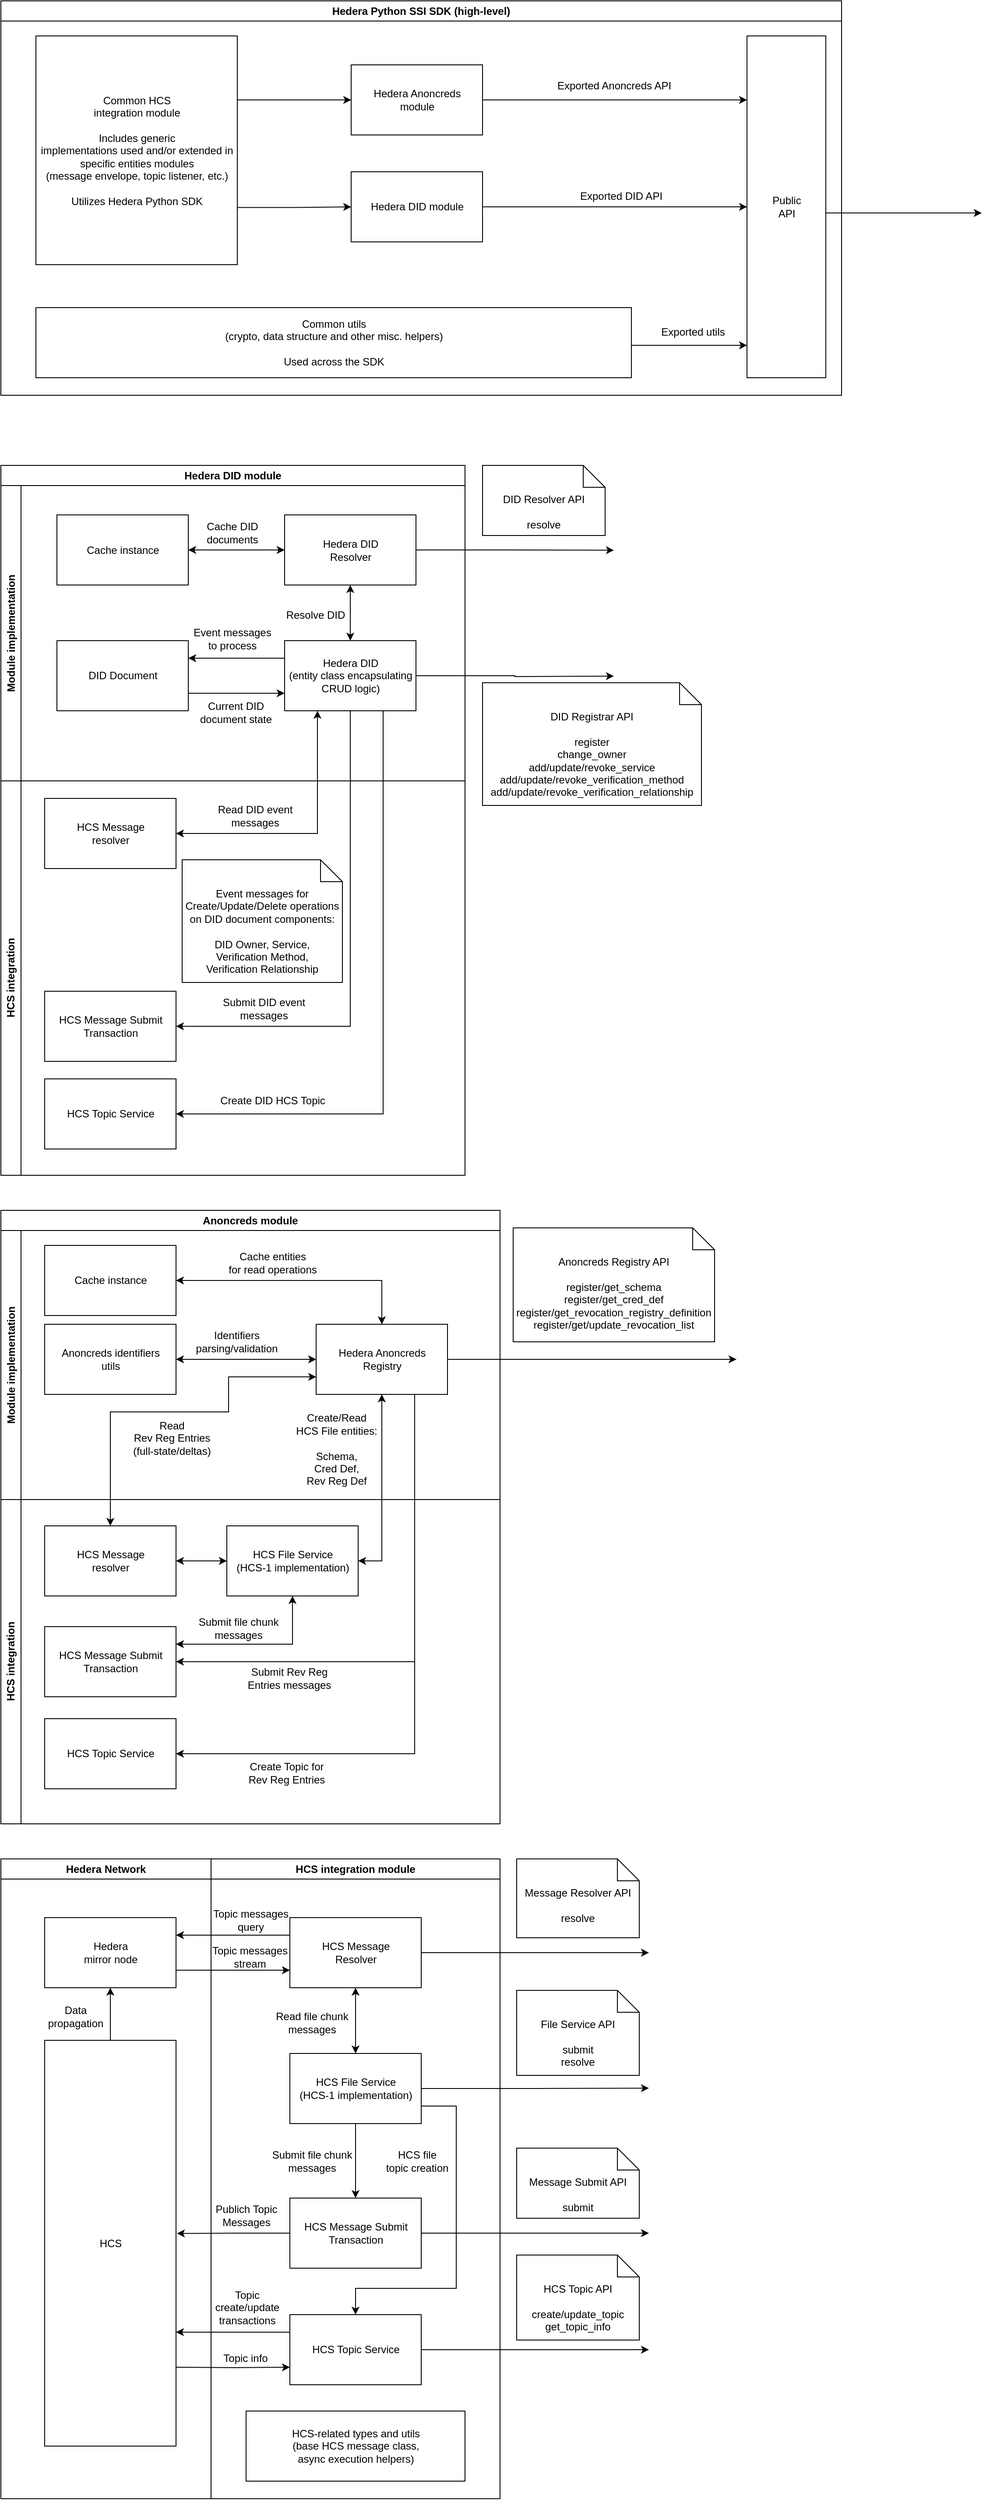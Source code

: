 <mxfile version="24.7.5">
  <diagram id="SVFWI7yHhve9LLFDnVji" name="Page-1">
    <mxGraphModel dx="2600" dy="320" grid="1" gridSize="10" guides="1" tooltips="1" connect="1" arrows="1" fold="1" page="1" pageScale="1" pageWidth="583" pageHeight="827" math="0" shadow="0">
      <root>
        <mxCell id="0" />
        <mxCell id="1" parent="0" />
        <mxCell id="Xs9r0mdP92HLTO9vmSDR-1" value="Hedera DID module" style="swimlane;whiteSpace=wrap;html=1;direction=east;" parent="1" vertex="1">
          <mxGeometry x="-560" y="1680" width="530" height="810" as="geometry" />
        </mxCell>
        <mxCell id="6dpwAouNIj9HIKz8umMA-99" value="HCS integration" style="swimlane;horizontal=0;whiteSpace=wrap;html=1;" parent="Xs9r0mdP92HLTO9vmSDR-1" vertex="1">
          <mxGeometry y="360" width="530" height="450" as="geometry" />
        </mxCell>
        <mxCell id="Xs9r0mdP92HLTO9vmSDR-3" value="HCS Message&lt;br&gt;resolver" style="html=1;" parent="6dpwAouNIj9HIKz8umMA-99" vertex="1">
          <mxGeometry x="50" y="20" width="150" height="80" as="geometry" />
        </mxCell>
        <mxCell id="bJ_856CTpxn92Df5gTnD-213" value="HCS Message Submit&lt;br&gt;Transaction" style="html=1;" parent="6dpwAouNIj9HIKz8umMA-99" vertex="1">
          <mxGeometry x="50" y="240" width="150" height="80" as="geometry" />
        </mxCell>
        <mxCell id="bJ_856CTpxn92Df5gTnD-214" value="HCS Topic Service" style="html=1;" parent="6dpwAouNIj9HIKz8umMA-99" vertex="1">
          <mxGeometry x="50" y="340" width="150" height="80" as="geometry" />
        </mxCell>
        <mxCell id="bJ_856CTpxn92Df5gTnD-221" value="Create DID HCS Topic" style="text;html=1;align=center;verticalAlign=middle;resizable=0;points=[];autosize=1;strokeColor=none;fillColor=none;" parent="6dpwAouNIj9HIKz8umMA-99" vertex="1">
          <mxGeometry x="240" y="350" width="140" height="30" as="geometry" />
        </mxCell>
        <mxCell id="bJ_856CTpxn92Df5gTnD-220" value="Submit DID event&lt;br&gt;messages" style="text;html=1;align=center;verticalAlign=middle;resizable=0;points=[];autosize=1;strokeColor=none;fillColor=none;" parent="6dpwAouNIj9HIKz8umMA-99" vertex="1">
          <mxGeometry x="240" y="240" width="120" height="40" as="geometry" />
        </mxCell>
        <mxCell id="bJ_856CTpxn92Df5gTnD-216" value="Read DID event&lt;br&gt;messages" style="text;html=1;align=center;verticalAlign=middle;resizable=0;points=[];autosize=1;strokeColor=none;fillColor=none;" parent="6dpwAouNIj9HIKz8umMA-99" vertex="1">
          <mxGeometry x="235" y="20" width="110" height="40" as="geometry" />
        </mxCell>
        <mxCell id="bJ_856CTpxn92Df5gTnD-222" value="&lt;span style=&quot;text-wrap: nowrap;&quot;&gt;Event messages for&lt;/span&gt;&lt;br style=&quot;text-wrap: nowrap;&quot;&gt;&lt;span style=&quot;text-wrap: nowrap;&quot;&gt;Create/Update/Delete operations&lt;/span&gt;&lt;div style=&quot;text-wrap: nowrap;&quot;&gt;on DID document components:&lt;br&gt;&lt;br&gt;DID Owner, Service,&lt;br&gt;Verification Method,&lt;br&gt;&lt;/div&gt;&lt;div style=&quot;text-wrap: nowrap;&quot;&gt;Verification Relationship&lt;/div&gt;" style="shape=note2;boundedLbl=1;whiteSpace=wrap;html=1;size=25;verticalAlign=top;align=center;" parent="6dpwAouNIj9HIKz8umMA-99" vertex="1">
          <mxGeometry x="207" y="90" width="183" height="140" as="geometry" />
        </mxCell>
        <mxCell id="6dpwAouNIj9HIKz8umMA-105" value="Module implementation" style="swimlane;horizontal=0;whiteSpace=wrap;html=1;" parent="Xs9r0mdP92HLTO9vmSDR-1" vertex="1">
          <mxGeometry y="23" width="530" height="337" as="geometry" />
        </mxCell>
        <mxCell id="bJ_856CTpxn92Df5gTnD-208" style="edgeStyle=orthogonalEdgeStyle;rounded=0;orthogonalLoop=1;jettySize=auto;html=1;entryX=0.5;entryY=0;entryDx=0;entryDy=0;startArrow=classic;startFill=1;" parent="6dpwAouNIj9HIKz8umMA-105" source="6dpwAouNIj9HIKz8umMA-80" target="bJ_856CTpxn92Df5gTnD-200" edge="1">
          <mxGeometry relative="1" as="geometry" />
        </mxCell>
        <mxCell id="bJ_856CTpxn92Df5gTnD-224" style="edgeStyle=orthogonalEdgeStyle;rounded=0;orthogonalLoop=1;jettySize=auto;html=1;exitX=1;exitY=0.5;exitDx=0;exitDy=0;" parent="6dpwAouNIj9HIKz8umMA-105" source="6dpwAouNIj9HIKz8umMA-80" edge="1">
          <mxGeometry relative="1" as="geometry">
            <mxPoint x="700" y="73.818" as="targetPoint" />
          </mxGeometry>
        </mxCell>
        <mxCell id="6dpwAouNIj9HIKz8umMA-80" value="Hedera DID&lt;br&gt;Resolver" style="html=1;" parent="6dpwAouNIj9HIKz8umMA-105" vertex="1">
          <mxGeometry x="324" y="33.5" width="150" height="80" as="geometry" />
        </mxCell>
        <mxCell id="bJ_856CTpxn92Df5gTnD-206" style="edgeStyle=orthogonalEdgeStyle;rounded=0;orthogonalLoop=1;jettySize=auto;html=1;entryX=1;entryY=0.25;entryDx=0;entryDy=0;exitX=0;exitY=0.25;exitDx=0;exitDy=0;" parent="6dpwAouNIj9HIKz8umMA-105" source="bJ_856CTpxn92Df5gTnD-200" target="bJ_856CTpxn92Df5gTnD-201" edge="1">
          <mxGeometry relative="1" as="geometry" />
        </mxCell>
        <mxCell id="bJ_856CTpxn92Df5gTnD-223" style="edgeStyle=orthogonalEdgeStyle;rounded=0;orthogonalLoop=1;jettySize=auto;html=1;exitX=1;exitY=0.5;exitDx=0;exitDy=0;" parent="6dpwAouNIj9HIKz8umMA-105" source="bJ_856CTpxn92Df5gTnD-200" edge="1">
          <mxGeometry relative="1" as="geometry">
            <mxPoint x="700" y="217.455" as="targetPoint" />
          </mxGeometry>
        </mxCell>
        <mxCell id="bJ_856CTpxn92Df5gTnD-200" value="Hedera DID&lt;br&gt;(entity class encapsulating&lt;br&gt;CRUD logic)" style="html=1;" parent="6dpwAouNIj9HIKz8umMA-105" vertex="1">
          <mxGeometry x="324" y="177" width="150" height="80" as="geometry" />
        </mxCell>
        <mxCell id="bJ_856CTpxn92Df5gTnD-207" style="edgeStyle=orthogonalEdgeStyle;rounded=0;orthogonalLoop=1;jettySize=auto;html=1;exitX=1;exitY=0.75;exitDx=0;exitDy=0;entryX=0;entryY=0.75;entryDx=0;entryDy=0;" parent="6dpwAouNIj9HIKz8umMA-105" source="bJ_856CTpxn92Df5gTnD-201" target="bJ_856CTpxn92Df5gTnD-200" edge="1">
          <mxGeometry relative="1" as="geometry" />
        </mxCell>
        <mxCell id="bJ_856CTpxn92Df5gTnD-201" value="DID Document" style="html=1;" parent="6dpwAouNIj9HIKz8umMA-105" vertex="1">
          <mxGeometry x="64" y="177" width="150" height="80" as="geometry" />
        </mxCell>
        <mxCell id="bJ_856CTpxn92Df5gTnD-204" style="edgeStyle=orthogonalEdgeStyle;rounded=0;orthogonalLoop=1;jettySize=auto;html=1;entryX=0;entryY=0.5;entryDx=0;entryDy=0;startArrow=classic;startFill=1;" parent="6dpwAouNIj9HIKz8umMA-105" source="bJ_856CTpxn92Df5gTnD-203" target="6dpwAouNIj9HIKz8umMA-80" edge="1">
          <mxGeometry relative="1" as="geometry" />
        </mxCell>
        <mxCell id="bJ_856CTpxn92Df5gTnD-203" value="Cache instance" style="html=1;" parent="6dpwAouNIj9HIKz8umMA-105" vertex="1">
          <mxGeometry x="64" y="33.5" width="150" height="80" as="geometry" />
        </mxCell>
        <mxCell id="bJ_856CTpxn92Df5gTnD-205" value="Cache DID&lt;br&gt;documents" style="text;html=1;align=center;verticalAlign=middle;resizable=0;points=[];autosize=1;strokeColor=none;fillColor=none;" parent="6dpwAouNIj9HIKz8umMA-105" vertex="1">
          <mxGeometry x="224" y="33.5" width="80" height="40" as="geometry" />
        </mxCell>
        <mxCell id="bJ_856CTpxn92Df5gTnD-209" value="Resolve DID" style="text;html=1;align=center;verticalAlign=middle;resizable=0;points=[];autosize=1;strokeColor=none;fillColor=none;" parent="6dpwAouNIj9HIKz8umMA-105" vertex="1">
          <mxGeometry x="314" y="133" width="90" height="30" as="geometry" />
        </mxCell>
        <mxCell id="bJ_856CTpxn92Df5gTnD-210" value="Event messages&lt;br&gt;to process" style="text;html=1;align=center;verticalAlign=middle;resizable=0;points=[];autosize=1;strokeColor=none;fillColor=none;" parent="6dpwAouNIj9HIKz8umMA-105" vertex="1">
          <mxGeometry x="209" y="155" width="110" height="40" as="geometry" />
        </mxCell>
        <mxCell id="bJ_856CTpxn92Df5gTnD-211" value="Current DID&lt;br&gt;document state" style="text;html=1;align=center;verticalAlign=middle;resizable=0;points=[];autosize=1;strokeColor=none;fillColor=none;" parent="6dpwAouNIj9HIKz8umMA-105" vertex="1">
          <mxGeometry x="213" y="239" width="110" height="40" as="geometry" />
        </mxCell>
        <mxCell id="bJ_856CTpxn92Df5gTnD-215" style="edgeStyle=orthogonalEdgeStyle;rounded=0;orthogonalLoop=1;jettySize=auto;html=1;exitX=0.25;exitY=1;exitDx=0;exitDy=0;entryX=1;entryY=0.5;entryDx=0;entryDy=0;startArrow=classic;startFill=1;" parent="Xs9r0mdP92HLTO9vmSDR-1" source="bJ_856CTpxn92Df5gTnD-200" target="Xs9r0mdP92HLTO9vmSDR-3" edge="1">
          <mxGeometry relative="1" as="geometry" />
        </mxCell>
        <mxCell id="bJ_856CTpxn92Df5gTnD-218" style="edgeStyle=orthogonalEdgeStyle;rounded=0;orthogonalLoop=1;jettySize=auto;html=1;exitX=0.5;exitY=1;exitDx=0;exitDy=0;entryX=1;entryY=0.5;entryDx=0;entryDy=0;" parent="Xs9r0mdP92HLTO9vmSDR-1" source="bJ_856CTpxn92Df5gTnD-200" target="bJ_856CTpxn92Df5gTnD-213" edge="1">
          <mxGeometry relative="1" as="geometry" />
        </mxCell>
        <mxCell id="bJ_856CTpxn92Df5gTnD-219" style="edgeStyle=orthogonalEdgeStyle;rounded=0;orthogonalLoop=1;jettySize=auto;html=1;exitX=0.75;exitY=1;exitDx=0;exitDy=0;entryX=1;entryY=0.5;entryDx=0;entryDy=0;" parent="Xs9r0mdP92HLTO9vmSDR-1" source="bJ_856CTpxn92Df5gTnD-200" target="bJ_856CTpxn92Df5gTnD-214" edge="1">
          <mxGeometry relative="1" as="geometry" />
        </mxCell>
        <mxCell id="6dpwAouNIj9HIKz8umMA-1" value="&lt;div style=&quot;text-align: left;&quot;&gt;&lt;span style=&quot;background-color: initial;&quot;&gt;Hedera Python SSI SDK (high-level)&lt;/span&gt;&lt;/div&gt;" style="swimlane;whiteSpace=wrap;html=1;" parent="1" vertex="1">
          <mxGeometry x="-560" y="1150" width="960" height="450" as="geometry" />
        </mxCell>
        <mxCell id="6dpwAouNIj9HIKz8umMA-70" style="edgeStyle=orthogonalEdgeStyle;rounded=0;orthogonalLoop=1;jettySize=auto;html=1;" parent="6dpwAouNIj9HIKz8umMA-1" source="6dpwAouNIj9HIKz8umMA-17" edge="1">
          <mxGeometry relative="1" as="geometry">
            <mxPoint x="1120" y="242" as="targetPoint" />
            <Array as="points">
              <mxPoint x="1100" y="242" />
            </Array>
          </mxGeometry>
        </mxCell>
        <mxCell id="6dpwAouNIj9HIKz8umMA-7" value="Common utils&lt;div&gt;(crypto, data structure and other misc. helpers)&lt;br&gt;&lt;br&gt;Used across the SDK&lt;/div&gt;" style="html=1;" parent="6dpwAouNIj9HIKz8umMA-1" vertex="1">
          <mxGeometry x="40" y="350" width="680" height="80" as="geometry" />
        </mxCell>
        <mxCell id="6dpwAouNIj9HIKz8umMA-17" value="Public&lt;br&gt;API" style="html=1;" parent="6dpwAouNIj9HIKz8umMA-1" vertex="1">
          <mxGeometry x="852" y="40" width="90" height="390" as="geometry" />
        </mxCell>
        <mxCell id="6dpwAouNIj9HIKz8umMA-64" style="edgeStyle=orthogonalEdgeStyle;rounded=0;orthogonalLoop=1;jettySize=auto;html=1;entryX=0;entryY=0.5;entryDx=0;entryDy=0;" parent="6dpwAouNIj9HIKz8umMA-1" source="6dpwAouNIj9HIKz8umMA-55" target="bJ_856CTpxn92Df5gTnD-226" edge="1">
          <mxGeometry relative="1" as="geometry">
            <Array as="points">
              <mxPoint x="340" y="113" />
              <mxPoint x="340" y="113" />
            </Array>
            <mxPoint x="400" y="112" as="targetPoint" />
          </mxGeometry>
        </mxCell>
        <mxCell id="bJ_856CTpxn92Df5gTnD-227" style="edgeStyle=orthogonalEdgeStyle;rounded=0;orthogonalLoop=1;jettySize=auto;html=1;exitX=1;exitY=0.75;exitDx=0;exitDy=0;entryX=0;entryY=0.5;entryDx=0;entryDy=0;" parent="6dpwAouNIj9HIKz8umMA-1" source="6dpwAouNIj9HIKz8umMA-55" target="6dpwAouNIj9HIKz8umMA-35" edge="1">
          <mxGeometry relative="1" as="geometry" />
        </mxCell>
        <mxCell id="6dpwAouNIj9HIKz8umMA-55" value="Common HCS&lt;br&gt;integration module&lt;br&gt;&lt;br&gt;Includes generic&lt;br&gt;implementations used and/or extended in&lt;br&gt;specific entities modules&lt;br&gt;(message envelope, topic listener, etc.)&lt;div&gt;&lt;br&gt;&lt;/div&gt;&lt;div&gt;Utilizes Hedera Python SDK&lt;/div&gt;" style="html=1;" parent="6dpwAouNIj9HIKz8umMA-1" vertex="1">
          <mxGeometry x="40" y="40" width="230" height="261" as="geometry" />
        </mxCell>
        <mxCell id="6dpwAouNIj9HIKz8umMA-35" value="Hedera DID module" style="html=1;" parent="6dpwAouNIj9HIKz8umMA-1" vertex="1">
          <mxGeometry x="400" y="195" width="150" height="80" as="geometry" />
        </mxCell>
        <mxCell id="6dpwAouNIj9HIKz8umMA-57" style="edgeStyle=orthogonalEdgeStyle;rounded=0;orthogonalLoop=1;jettySize=auto;html=1;entryX=0;entryY=0.5;entryDx=0;entryDy=0;" parent="6dpwAouNIj9HIKz8umMA-1" source="6dpwAouNIj9HIKz8umMA-35" target="6dpwAouNIj9HIKz8umMA-17" edge="1">
          <mxGeometry relative="1" as="geometry" />
        </mxCell>
        <mxCell id="6dpwAouNIj9HIKz8umMA-58" style="edgeStyle=orthogonalEdgeStyle;rounded=0;orthogonalLoop=1;jettySize=auto;html=1;exitX=1;exitY=0.5;exitDx=0;exitDy=0;" parent="6dpwAouNIj9HIKz8umMA-1" source="6dpwAouNIj9HIKz8umMA-7" target="6dpwAouNIj9HIKz8umMA-17" edge="1">
          <mxGeometry relative="1" as="geometry">
            <mxPoint x="860" y="363" as="targetPoint" />
            <Array as="points">
              <mxPoint x="720" y="393" />
            </Array>
          </mxGeometry>
        </mxCell>
        <mxCell id="6dpwAouNIj9HIKz8umMA-77" style="edgeStyle=orthogonalEdgeStyle;rounded=0;orthogonalLoop=1;jettySize=auto;html=1;entryX=1;entryY=0.5;entryDx=0;entryDy=0;startArrow=classic;startFill=1;endArrow=none;endFill=0;" parent="6dpwAouNIj9HIKz8umMA-1" source="6dpwAouNIj9HIKz8umMA-17" target="bJ_856CTpxn92Df5gTnD-226" edge="1">
          <mxGeometry relative="1" as="geometry">
            <Array as="points">
              <mxPoint x="740" y="113" />
              <mxPoint x="740" y="113" />
            </Array>
            <mxPoint x="550" y="112" as="targetPoint" />
          </mxGeometry>
        </mxCell>
        <mxCell id="bJ_856CTpxn92Df5gTnD-226" value="Hedera Anoncreds&lt;br&gt;module" style="html=1;" parent="6dpwAouNIj9HIKz8umMA-1" vertex="1">
          <mxGeometry x="400" y="73" width="150" height="80" as="geometry" />
        </mxCell>
        <mxCell id="6dpwAouNIj9HIKz8umMA-59" value="Exported utils" style="text;html=1;align=center;verticalAlign=middle;resizable=0;points=[];autosize=1;strokeColor=none;fillColor=none;" parent="6dpwAouNIj9HIKz8umMA-1" vertex="1">
          <mxGeometry x="740" y="363" width="100" height="30" as="geometry" />
        </mxCell>
        <mxCell id="6dpwAouNIj9HIKz8umMA-60" value="Exported DID API" style="text;html=1;align=center;verticalAlign=middle;resizable=0;points=[];autosize=1;strokeColor=none;fillColor=none;" parent="6dpwAouNIj9HIKz8umMA-1" vertex="1">
          <mxGeometry x="648" y="208" width="120" height="30" as="geometry" />
        </mxCell>
        <mxCell id="6dpwAouNIj9HIKz8umMA-78" value="Exported Anoncreds API" style="text;html=1;align=center;verticalAlign=middle;resizable=0;points=[];autosize=1;strokeColor=none;fillColor=none;" parent="6dpwAouNIj9HIKz8umMA-1" vertex="1">
          <mxGeometry x="625" y="82" width="150" height="30" as="geometry" />
        </mxCell>
        <mxCell id="bJ_856CTpxn92Df5gTnD-1" value="Anoncreds module" style="swimlane;whiteSpace=wrap;html=1;direction=east;" parent="1" vertex="1">
          <mxGeometry x="-560" y="2530" width="570" height="700" as="geometry" />
        </mxCell>
        <mxCell id="bJ_856CTpxn92Df5gTnD-3" style="edgeStyle=orthogonalEdgeStyle;rounded=0;orthogonalLoop=1;jettySize=auto;html=1;entryX=1;entryY=0.5;entryDx=0;entryDy=0;startArrow=classic;startFill=1;exitX=0.5;exitY=1;exitDx=0;exitDy=0;" parent="bJ_856CTpxn92Df5gTnD-1" source="bJ_856CTpxn92Df5gTnD-5" target="bJ_856CTpxn92Df5gTnD-7" edge="1">
          <mxGeometry relative="1" as="geometry">
            <mxPoint x="384" y="350" as="sourcePoint" />
          </mxGeometry>
        </mxCell>
        <mxCell id="bJ_856CTpxn92Df5gTnD-4" style="edgeStyle=orthogonalEdgeStyle;rounded=0;orthogonalLoop=1;jettySize=auto;html=1;" parent="bJ_856CTpxn92Df5gTnD-1" source="bJ_856CTpxn92Df5gTnD-5" edge="1">
          <mxGeometry relative="1" as="geometry">
            <mxPoint x="840" y="170" as="targetPoint" />
          </mxGeometry>
        </mxCell>
        <mxCell id="bJ_856CTpxn92Df5gTnD-6" value="HCS integration" style="swimlane;horizontal=0;whiteSpace=wrap;html=1;" parent="bJ_856CTpxn92Df5gTnD-1" vertex="1">
          <mxGeometry y="330" width="570" height="370" as="geometry" />
        </mxCell>
        <mxCell id="bJ_856CTpxn92Df5gTnD-193" style="edgeStyle=orthogonalEdgeStyle;rounded=0;orthogonalLoop=1;jettySize=auto;html=1;exitX=0.5;exitY=1;exitDx=0;exitDy=0;entryX=1;entryY=0.25;entryDx=0;entryDy=0;startArrow=classic;startFill=1;" parent="bJ_856CTpxn92Df5gTnD-6" source="bJ_856CTpxn92Df5gTnD-7" target="bJ_856CTpxn92Df5gTnD-183" edge="1">
          <mxGeometry relative="1" as="geometry" />
        </mxCell>
        <mxCell id="bJ_856CTpxn92Df5gTnD-7" value="HCS File Service&lt;br&gt;(HCS-1 implementation)" style="html=1;" parent="bJ_856CTpxn92Df5gTnD-6" vertex="1">
          <mxGeometry x="258" y="30" width="150" height="80" as="geometry" />
        </mxCell>
        <mxCell id="bJ_856CTpxn92Df5gTnD-174" style="edgeStyle=orthogonalEdgeStyle;rounded=0;orthogonalLoop=1;jettySize=auto;html=1;entryX=0;entryY=0.5;entryDx=0;entryDy=0;startArrow=classic;startFill=1;" parent="bJ_856CTpxn92Df5gTnD-6" source="bJ_856CTpxn92Df5gTnD-8" target="bJ_856CTpxn92Df5gTnD-7" edge="1">
          <mxGeometry relative="1" as="geometry" />
        </mxCell>
        <mxCell id="bJ_856CTpxn92Df5gTnD-8" value="HCS Message&lt;br&gt;resolver" style="html=1;" parent="bJ_856CTpxn92Df5gTnD-6" vertex="1">
          <mxGeometry x="50" y="30" width="150" height="80" as="geometry" />
        </mxCell>
        <mxCell id="bJ_856CTpxn92Df5gTnD-183" value="HCS Message Submit&lt;br&gt;Transaction" style="html=1;" parent="bJ_856CTpxn92Df5gTnD-6" vertex="1">
          <mxGeometry x="50" y="145" width="150" height="80" as="geometry" />
        </mxCell>
        <mxCell id="bJ_856CTpxn92Df5gTnD-185" value="HCS Topic Service" style="html=1;" parent="bJ_856CTpxn92Df5gTnD-6" vertex="1">
          <mxGeometry x="50" y="250" width="150" height="80" as="geometry" />
        </mxCell>
        <mxCell id="bJ_856CTpxn92Df5gTnD-26" value="Module implementation" style="swimlane;horizontal=0;whiteSpace=wrap;html=1;" parent="bJ_856CTpxn92Df5gTnD-1" vertex="1">
          <mxGeometry y="23" width="570" height="307" as="geometry" />
        </mxCell>
        <mxCell id="bJ_856CTpxn92Df5gTnD-5" value="Hedera Anoncreds&lt;br&gt;Registry" style="html=1;" parent="bJ_856CTpxn92Df5gTnD-26" vertex="1">
          <mxGeometry x="360" y="107" width="150" height="80" as="geometry" />
        </mxCell>
        <mxCell id="bJ_856CTpxn92Df5gTnD-43" value="Cache entities&lt;br&gt;for read operations" style="text;html=1;align=center;verticalAlign=middle;resizable=0;points=[];autosize=1;strokeColor=none;fillColor=none;" parent="bJ_856CTpxn92Df5gTnD-26" vertex="1">
          <mxGeometry x="250" y="17" width="120" height="40" as="geometry" />
        </mxCell>
        <mxCell id="bJ_856CTpxn92Df5gTnD-44" value="Create/Read&lt;br&gt;HCS File entities:&lt;br&gt;&lt;br&gt;Schema,&lt;br&gt;Cred Def,&lt;br&gt;Rev Reg Def" style="text;html=1;align=center;verticalAlign=middle;resizable=0;points=[];autosize=1;strokeColor=none;fillColor=none;" parent="bJ_856CTpxn92Df5gTnD-26" vertex="1">
          <mxGeometry x="323" y="200" width="120" height="100" as="geometry" />
        </mxCell>
        <mxCell id="bJ_856CTpxn92Df5gTnD-180" style="edgeStyle=orthogonalEdgeStyle;rounded=0;orthogonalLoop=1;jettySize=auto;html=1;entryX=0;entryY=0.5;entryDx=0;entryDy=0;startArrow=classic;startFill=1;exitX=1;exitY=0.5;exitDx=0;exitDy=0;" parent="bJ_856CTpxn92Df5gTnD-26" source="bJ_856CTpxn92Df5gTnD-179" target="bJ_856CTpxn92Df5gTnD-5" edge="1">
          <mxGeometry relative="1" as="geometry" />
        </mxCell>
        <mxCell id="bJ_856CTpxn92Df5gTnD-179" value="Anoncreds identifiers&lt;br&gt;utils" style="html=1;" parent="bJ_856CTpxn92Df5gTnD-26" vertex="1">
          <mxGeometry x="50" y="107" width="150" height="80" as="geometry" />
        </mxCell>
        <mxCell id="bJ_856CTpxn92Df5gTnD-17" value="Cache instance" style="html=1;" parent="bJ_856CTpxn92Df5gTnD-26" vertex="1">
          <mxGeometry x="50" y="17" width="150" height="80" as="geometry" />
        </mxCell>
        <mxCell id="bJ_856CTpxn92Df5gTnD-177" style="edgeStyle=orthogonalEdgeStyle;rounded=0;orthogonalLoop=1;jettySize=auto;html=1;entryX=0.5;entryY=0;entryDx=0;entryDy=0;startArrow=classic;startFill=1;" parent="bJ_856CTpxn92Df5gTnD-26" source="bJ_856CTpxn92Df5gTnD-17" target="bJ_856CTpxn92Df5gTnD-5" edge="1">
          <mxGeometry relative="1" as="geometry" />
        </mxCell>
        <mxCell id="bJ_856CTpxn92Df5gTnD-181" value="Identifiers&lt;br&gt;parsing/validation" style="text;html=1;align=center;verticalAlign=middle;resizable=0;points=[];autosize=1;strokeColor=none;fillColor=none;" parent="bJ_856CTpxn92Df5gTnD-26" vertex="1">
          <mxGeometry x="209" y="107" width="120" height="40" as="geometry" />
        </mxCell>
        <mxCell id="bJ_856CTpxn92Df5gTnD-176" value="Read&lt;br&gt;Rev Reg Entries&lt;br&gt;(full-state/deltas)" style="text;html=1;align=center;verticalAlign=middle;resizable=0;points=[];autosize=1;strokeColor=none;fillColor=none;" parent="bJ_856CTpxn92Df5gTnD-26" vertex="1">
          <mxGeometry x="140" y="207" width="110" height="60" as="geometry" />
        </mxCell>
        <mxCell id="bJ_856CTpxn92Df5gTnD-175" style="edgeStyle=orthogonalEdgeStyle;rounded=0;orthogonalLoop=1;jettySize=auto;html=1;entryX=0.5;entryY=0;entryDx=0;entryDy=0;startArrow=classic;startFill=1;exitX=0;exitY=0.75;exitDx=0;exitDy=0;" parent="bJ_856CTpxn92Df5gTnD-1" source="bJ_856CTpxn92Df5gTnD-5" target="bJ_856CTpxn92Df5gTnD-8" edge="1">
          <mxGeometry relative="1" as="geometry">
            <Array as="points">
              <mxPoint x="260" y="190" />
              <mxPoint x="260" y="230" />
              <mxPoint x="125" y="230" />
            </Array>
          </mxGeometry>
        </mxCell>
        <mxCell id="bJ_856CTpxn92Df5gTnD-189" style="edgeStyle=orthogonalEdgeStyle;rounded=0;orthogonalLoop=1;jettySize=auto;html=1;exitX=0.75;exitY=1;exitDx=0;exitDy=0;entryX=1;entryY=0.5;entryDx=0;entryDy=0;" parent="bJ_856CTpxn92Df5gTnD-1" source="bJ_856CTpxn92Df5gTnD-5" target="bJ_856CTpxn92Df5gTnD-185" edge="1">
          <mxGeometry relative="1" as="geometry">
            <mxPoint x="445.333" y="520" as="targetPoint" />
          </mxGeometry>
        </mxCell>
        <mxCell id="bJ_856CTpxn92Df5gTnD-192" style="edgeStyle=orthogonalEdgeStyle;rounded=0;orthogonalLoop=1;jettySize=auto;html=1;exitX=1;exitY=0.5;exitDx=0;exitDy=0;endArrow=none;endFill=0;startArrow=classic;startFill=1;entryX=0.75;entryY=1;entryDx=0;entryDy=0;" parent="bJ_856CTpxn92Df5gTnD-1" source="bJ_856CTpxn92Df5gTnD-183" target="bJ_856CTpxn92Df5gTnD-5" edge="1">
          <mxGeometry relative="1" as="geometry">
            <mxPoint x="470" y="515" as="targetPoint" />
          </mxGeometry>
        </mxCell>
        <mxCell id="bJ_856CTpxn92Df5gTnD-110" value="HCS integration module" style="swimlane;whiteSpace=wrap;html=1;direction=east;startSize=23;" parent="1" vertex="1">
          <mxGeometry x="-320" y="3270" width="330" height="730" as="geometry" />
        </mxCell>
        <mxCell id="bJ_856CTpxn92Df5gTnD-161" style="edgeStyle=orthogonalEdgeStyle;rounded=0;orthogonalLoop=1;jettySize=auto;html=1;entryX=0.5;entryY=0;entryDx=0;entryDy=0;" parent="bJ_856CTpxn92Df5gTnD-110" source="bJ_856CTpxn92Df5gTnD-116" target="bJ_856CTpxn92Df5gTnD-156" edge="1">
          <mxGeometry relative="1" as="geometry" />
        </mxCell>
        <mxCell id="bJ_856CTpxn92Df5gTnD-164" style="edgeStyle=orthogonalEdgeStyle;rounded=0;orthogonalLoop=1;jettySize=auto;html=1;entryX=0.5;entryY=1;entryDx=0;entryDy=0;startArrow=classic;startFill=1;" parent="bJ_856CTpxn92Df5gTnD-110" source="bJ_856CTpxn92Df5gTnD-116" target="bJ_856CTpxn92Df5gTnD-157" edge="1">
          <mxGeometry relative="1" as="geometry" />
        </mxCell>
        <mxCell id="bJ_856CTpxn92Df5gTnD-172" style="edgeStyle=orthogonalEdgeStyle;rounded=0;orthogonalLoop=1;jettySize=auto;html=1;exitX=1;exitY=0.5;exitDx=0;exitDy=0;" parent="bJ_856CTpxn92Df5gTnD-110" source="bJ_856CTpxn92Df5gTnD-116" edge="1">
          <mxGeometry relative="1" as="geometry">
            <mxPoint x="500" y="261.588" as="targetPoint" />
          </mxGeometry>
        </mxCell>
        <mxCell id="UQAl74JsN-pTrgw2dUXJ-10" style="edgeStyle=orthogonalEdgeStyle;rounded=0;orthogonalLoop=1;jettySize=auto;html=1;exitX=1;exitY=0.75;exitDx=0;exitDy=0;entryX=0.5;entryY=0;entryDx=0;entryDy=0;" edge="1" parent="bJ_856CTpxn92Df5gTnD-110" source="bJ_856CTpxn92Df5gTnD-116" target="UQAl74JsN-pTrgw2dUXJ-1">
          <mxGeometry relative="1" as="geometry">
            <Array as="points">
              <mxPoint x="280" y="282" />
              <mxPoint x="280" y="490" />
              <mxPoint x="165" y="490" />
            </Array>
          </mxGeometry>
        </mxCell>
        <mxCell id="bJ_856CTpxn92Df5gTnD-116" value="HCS File Service&lt;br&gt;(HCS-1 implementation)" style="html=1;" parent="bJ_856CTpxn92Df5gTnD-110" vertex="1">
          <mxGeometry x="90" y="222" width="150" height="80" as="geometry" />
        </mxCell>
        <mxCell id="bJ_856CTpxn92Df5gTnD-173" style="edgeStyle=orthogonalEdgeStyle;rounded=0;orthogonalLoop=1;jettySize=auto;html=1;" parent="bJ_856CTpxn92Df5gTnD-110" source="bJ_856CTpxn92Df5gTnD-156" edge="1">
          <mxGeometry relative="1" as="geometry">
            <mxPoint x="500" y="427" as="targetPoint" />
          </mxGeometry>
        </mxCell>
        <mxCell id="bJ_856CTpxn92Df5gTnD-156" value="HCS Message Submit&lt;br&gt;Transaction" style="html=1;" parent="bJ_856CTpxn92Df5gTnD-110" vertex="1">
          <mxGeometry x="90" y="387" width="150" height="80" as="geometry" />
        </mxCell>
        <mxCell id="bJ_856CTpxn92Df5gTnD-170" style="edgeStyle=orthogonalEdgeStyle;rounded=0;orthogonalLoop=1;jettySize=auto;html=1;" parent="bJ_856CTpxn92Df5gTnD-110" source="bJ_856CTpxn92Df5gTnD-157" edge="1">
          <mxGeometry relative="1" as="geometry">
            <mxPoint x="500" y="107" as="targetPoint" />
          </mxGeometry>
        </mxCell>
        <mxCell id="bJ_856CTpxn92Df5gTnD-157" value="HCS Message&lt;br&gt;Resolver" style="html=1;" parent="bJ_856CTpxn92Df5gTnD-110" vertex="1">
          <mxGeometry x="90" y="67" width="150" height="80" as="geometry" />
        </mxCell>
        <mxCell id="bJ_856CTpxn92Df5gTnD-146" value="Submit file chunk&lt;br&gt;messages" style="text;html=1;align=center;verticalAlign=middle;resizable=0;points=[];autosize=1;strokeColor=none;fillColor=none;" parent="bJ_856CTpxn92Df5gTnD-110" vertex="1">
          <mxGeometry x="60" y="325" width="110" height="40" as="geometry" />
        </mxCell>
        <mxCell id="bJ_856CTpxn92Df5gTnD-163" value="Publich Topic&lt;br&gt;Messages" style="text;html=1;align=center;verticalAlign=middle;resizable=0;points=[];autosize=1;strokeColor=none;fillColor=none;" parent="bJ_856CTpxn92Df5gTnD-110" vertex="1">
          <mxGeometry x="-5" y="387" width="90" height="40" as="geometry" />
        </mxCell>
        <mxCell id="UQAl74JsN-pTrgw2dUXJ-3" style="edgeStyle=orthogonalEdgeStyle;rounded=0;orthogonalLoop=1;jettySize=auto;html=1;entryX=0;entryY=0.75;entryDx=0;entryDy=0;" edge="1" parent="bJ_856CTpxn92Df5gTnD-110" target="UQAl74JsN-pTrgw2dUXJ-1">
          <mxGeometry relative="1" as="geometry">
            <mxPoint x="-40" y="580" as="sourcePoint" />
          </mxGeometry>
        </mxCell>
        <mxCell id="bJ_856CTpxn92Df5gTnD-151" value="HCS" style="html=1;" parent="bJ_856CTpxn92Df5gTnD-110" vertex="1">
          <mxGeometry x="-190" y="207" width="150" height="463" as="geometry" />
        </mxCell>
        <mxCell id="bJ_856CTpxn92Df5gTnD-162" style="edgeStyle=orthogonalEdgeStyle;rounded=0;orthogonalLoop=1;jettySize=auto;html=1;entryX=1.007;entryY=0.476;entryDx=0;entryDy=0;entryPerimeter=0;" parent="bJ_856CTpxn92Df5gTnD-110" source="bJ_856CTpxn92Df5gTnD-156" target="bJ_856CTpxn92Df5gTnD-151" edge="1">
          <mxGeometry relative="1" as="geometry" />
        </mxCell>
        <mxCell id="bJ_856CTpxn92Df5gTnD-165" value="Read file chunk&lt;br&gt;messages" style="text;html=1;align=center;verticalAlign=middle;resizable=0;points=[];autosize=1;strokeColor=none;fillColor=none;" parent="bJ_856CTpxn92Df5gTnD-110" vertex="1">
          <mxGeometry x="60" y="167" width="110" height="40" as="geometry" />
        </mxCell>
        <mxCell id="bJ_856CTpxn92Df5gTnD-138" value="Topic messages &lt;br&gt;query" style="text;html=1;align=center;verticalAlign=middle;resizable=0;points=[];autosize=1;strokeColor=none;fillColor=none;" parent="bJ_856CTpxn92Df5gTnD-110" vertex="1">
          <mxGeometry x="-10" y="50" width="110" height="40" as="geometry" />
        </mxCell>
        <mxCell id="bJ_856CTpxn92Df5gTnD-134" value="Topic messages&lt;br&gt;stream" style="text;html=1;align=center;verticalAlign=middle;resizable=0;points=[];autosize=1;strokeColor=none;fillColor=none;" parent="bJ_856CTpxn92Df5gTnD-110" vertex="1">
          <mxGeometry x="-11" y="92" width="110" height="40" as="geometry" />
        </mxCell>
        <mxCell id="bJ_856CTpxn92Df5gTnD-155" value="Hedera &lt;br&gt;mirror node" style="html=1;" parent="bJ_856CTpxn92Df5gTnD-110" vertex="1">
          <mxGeometry x="-190" y="67" width="150" height="80" as="geometry" />
        </mxCell>
        <mxCell id="bJ_856CTpxn92Df5gTnD-160" style="edgeStyle=orthogonalEdgeStyle;rounded=0;orthogonalLoop=1;jettySize=auto;html=1;entryX=0.5;entryY=1;entryDx=0;entryDy=0;" parent="bJ_856CTpxn92Df5gTnD-110" source="bJ_856CTpxn92Df5gTnD-151" target="bJ_856CTpxn92Df5gTnD-155" edge="1">
          <mxGeometry relative="1" as="geometry" />
        </mxCell>
        <mxCell id="bJ_856CTpxn92Df5gTnD-166" style="edgeStyle=orthogonalEdgeStyle;rounded=0;orthogonalLoop=1;jettySize=auto;html=1;exitX=0;exitY=0.25;exitDx=0;exitDy=0;entryX=1;entryY=0.25;entryDx=0;entryDy=0;" parent="bJ_856CTpxn92Df5gTnD-110" source="bJ_856CTpxn92Df5gTnD-157" target="bJ_856CTpxn92Df5gTnD-155" edge="1">
          <mxGeometry relative="1" as="geometry" />
        </mxCell>
        <mxCell id="bJ_856CTpxn92Df5gTnD-169" style="edgeStyle=orthogonalEdgeStyle;rounded=0;orthogonalLoop=1;jettySize=auto;html=1;exitX=1;exitY=0.75;exitDx=0;exitDy=0;entryX=0;entryY=0.75;entryDx=0;entryDy=0;" parent="bJ_856CTpxn92Df5gTnD-110" source="bJ_856CTpxn92Df5gTnD-155" target="bJ_856CTpxn92Df5gTnD-157" edge="1">
          <mxGeometry relative="1" as="geometry" />
        </mxCell>
        <mxCell id="bJ_856CTpxn92Df5gTnD-178" value="HCS-related types and utils&lt;br&gt;(base HCS message class,&lt;br&gt;async execution helpers)" style="html=1;" parent="bJ_856CTpxn92Df5gTnD-110" vertex="1">
          <mxGeometry x="40" y="630" width="250" height="80" as="geometry" />
        </mxCell>
        <mxCell id="UQAl74JsN-pTrgw2dUXJ-2" style="edgeStyle=orthogonalEdgeStyle;rounded=0;orthogonalLoop=1;jettySize=auto;html=1;exitX=0;exitY=0.25;exitDx=0;exitDy=0;" edge="1" parent="bJ_856CTpxn92Df5gTnD-110" source="UQAl74JsN-pTrgw2dUXJ-1">
          <mxGeometry relative="1" as="geometry">
            <mxPoint x="-40" y="540" as="targetPoint" />
          </mxGeometry>
        </mxCell>
        <mxCell id="UQAl74JsN-pTrgw2dUXJ-6" style="edgeStyle=orthogonalEdgeStyle;rounded=0;orthogonalLoop=1;jettySize=auto;html=1;" edge="1" parent="bJ_856CTpxn92Df5gTnD-110" source="UQAl74JsN-pTrgw2dUXJ-1">
          <mxGeometry relative="1" as="geometry">
            <mxPoint x="500" y="560" as="targetPoint" />
            <Array as="points">
              <mxPoint x="500" y="560" />
            </Array>
          </mxGeometry>
        </mxCell>
        <mxCell id="UQAl74JsN-pTrgw2dUXJ-1" value="HCS Topic Service" style="html=1;" vertex="1" parent="bJ_856CTpxn92Df5gTnD-110">
          <mxGeometry x="90" y="520" width="150" height="80" as="geometry" />
        </mxCell>
        <mxCell id="UQAl74JsN-pTrgw2dUXJ-4" value="Topic&lt;br&gt;create/update&lt;br&gt;transactions" style="text;html=1;align=center;verticalAlign=middle;resizable=0;points=[];autosize=1;strokeColor=none;fillColor=none;" vertex="1" parent="bJ_856CTpxn92Df5gTnD-110">
          <mxGeometry x="-9" y="482" width="100" height="60" as="geometry" />
        </mxCell>
        <mxCell id="bJ_856CTpxn92Df5gTnD-142" value="HCS file&lt;br&gt;topic creation" style="text;html=1;align=center;verticalAlign=middle;resizable=0;points=[];autosize=1;strokeColor=none;fillColor=none;" parent="bJ_856CTpxn92Df5gTnD-110" vertex="1">
          <mxGeometry x="190" y="325" width="90" height="40" as="geometry" />
        </mxCell>
        <mxCell id="bJ_856CTpxn92Df5gTnD-150" value="Hedera Network" style="swimlane;whiteSpace=wrap;html=1;direction=east;" parent="1" vertex="1">
          <mxGeometry x="-560" y="3270" width="240" height="730" as="geometry" />
        </mxCell>
        <mxCell id="bJ_856CTpxn92Df5gTnD-145" value="Data&lt;br&gt;propagation" style="text;html=1;align=center;verticalAlign=middle;resizable=0;points=[];autosize=1;strokeColor=none;fillColor=none;" parent="bJ_856CTpxn92Df5gTnD-150" vertex="1">
          <mxGeometry x="40" y="160" width="90" height="40" as="geometry" />
        </mxCell>
        <mxCell id="bJ_856CTpxn92Df5gTnD-190" value="Create Topic for&lt;br&gt;Rev Reg Entries" style="text;html=1;align=center;verticalAlign=middle;resizable=0;points=[];autosize=1;strokeColor=none;fillColor=none;" parent="1" vertex="1">
          <mxGeometry x="-289" y="3152" width="110" height="40" as="geometry" />
        </mxCell>
        <mxCell id="bJ_856CTpxn92Df5gTnD-191" value="Submit Rev Reg&lt;br&gt;Entries messages" style="text;html=1;align=center;verticalAlign=middle;resizable=0;points=[];autosize=1;strokeColor=none;fillColor=none;" parent="1" vertex="1">
          <mxGeometry x="-291" y="3044" width="120" height="40" as="geometry" />
        </mxCell>
        <mxCell id="bJ_856CTpxn92Df5gTnD-195" value="Submit file chunk&lt;br&gt;messages" style="text;html=1;align=center;verticalAlign=middle;resizable=0;points=[];autosize=1;strokeColor=none;fillColor=none;" parent="1" vertex="1">
          <mxGeometry x="-344" y="2987" width="110" height="40" as="geometry" />
        </mxCell>
        <mxCell id="bJ_856CTpxn92Df5gTnD-228" value="&lt;span style=&quot;text-wrap: nowrap;&quot;&gt;Anoncreds Registry API&lt;br&gt;&lt;/span&gt;&lt;div&gt;&lt;br&gt;&lt;/div&gt;&lt;div&gt;&lt;span style=&quot;text-wrap: nowrap;&quot;&gt;register/get_schema&lt;br&gt;&lt;/span&gt;&lt;span style=&quot;text-wrap: nowrap;&quot;&gt;register/&lt;/span&gt;&lt;span style=&quot;text-wrap: nowrap;&quot;&gt;get_cred_def&lt;br&gt;&lt;/span&gt;&lt;span style=&quot;text-wrap: nowrap;&quot;&gt;register/&lt;/span&gt;&lt;span style=&quot;text-wrap: nowrap;&quot;&gt;get_revocation_registry_definition&lt;br&gt;&lt;/span&gt;&lt;span style=&quot;text-wrap: nowrap;&quot;&gt;register/&lt;/span&gt;&lt;span style=&quot;text-wrap: nowrap;&quot;&gt;get/&lt;/span&gt;&lt;span style=&quot;text-wrap: nowrap; background-color: initial;&quot;&gt;update&lt;/span&gt;&lt;span style=&quot;text-wrap: nowrap; background-color: initial;&quot;&gt;_revocation_list&lt;/span&gt;&lt;/div&gt;&lt;div&gt;&lt;span style=&quot;text-wrap: nowrap;&quot;&gt;&lt;br&gt;&lt;br&gt;&lt;br&gt;&lt;/span&gt;&lt;/div&gt;" style="shape=note2;boundedLbl=1;whiteSpace=wrap;html=1;size=25;verticalAlign=top;align=center;" parent="1" vertex="1">
          <mxGeometry x="25" y="2550" width="230" height="130" as="geometry" />
        </mxCell>
        <mxCell id="bJ_856CTpxn92Df5gTnD-229" value="&lt;span style=&quot;text-wrap: nowrap;&quot;&gt;Message Resolver API&lt;br&gt;&lt;br&gt;resolve&lt;/span&gt;" style="shape=note2;boundedLbl=1;whiteSpace=wrap;html=1;size=25;verticalAlign=top;align=center;" parent="1" vertex="1">
          <mxGeometry x="29" y="3270" width="140" height="90" as="geometry" />
        </mxCell>
        <mxCell id="bJ_856CTpxn92Df5gTnD-230" value="&lt;span style=&quot;text-wrap: nowrap;&quot;&gt;File Service API&lt;/span&gt;&lt;div style=&quot;text-wrap: nowrap;&quot;&gt;&lt;br&gt;submit&lt;br&gt;resolve&lt;/div&gt;" style="shape=note2;boundedLbl=1;whiteSpace=wrap;html=1;size=25;verticalAlign=top;align=center;" parent="1" vertex="1">
          <mxGeometry x="29" y="3420" width="140" height="97" as="geometry" />
        </mxCell>
        <mxCell id="bJ_856CTpxn92Df5gTnD-231" value="&lt;span style=&quot;text-wrap: nowrap;&quot;&gt;Message Submit API&lt;br&gt;&lt;/span&gt;&lt;br&gt;submit" style="shape=note2;boundedLbl=1;whiteSpace=wrap;html=1;size=25;verticalAlign=top;align=center;" parent="1" vertex="1">
          <mxGeometry x="29" y="3600" width="140" height="80" as="geometry" />
        </mxCell>
        <mxCell id="bJ_856CTpxn92Df5gTnD-232" value="&lt;span style=&quot;text-wrap: nowrap;&quot;&gt;DID Resolver API&lt;br&gt;&lt;br&gt;resolve&lt;/span&gt;" style="shape=note2;boundedLbl=1;whiteSpace=wrap;html=1;size=25;verticalAlign=top;align=center;" parent="1" vertex="1">
          <mxGeometry x="-10" y="1680" width="140" height="80" as="geometry" />
        </mxCell>
        <mxCell id="bJ_856CTpxn92Df5gTnD-233" value="&lt;span style=&quot;text-wrap: nowrap;&quot;&gt;DID Registrar API&lt;br&gt;&lt;br&gt;register&lt;br&gt;change_owner&lt;br&gt;add/update/revoke_service&lt;br&gt;add/update/revoke_verification_method&lt;br&gt;add/update/revoke_verification_relationship&lt;br&gt;&lt;/span&gt;" style="shape=note2;boundedLbl=1;whiteSpace=wrap;html=1;size=25;verticalAlign=top;align=center;" parent="1" vertex="1">
          <mxGeometry x="-10" y="1928" width="250" height="140" as="geometry" />
        </mxCell>
        <mxCell id="UQAl74JsN-pTrgw2dUXJ-5" value="Topic info" style="text;html=1;align=center;verticalAlign=middle;resizable=0;points=[];autosize=1;strokeColor=none;fillColor=none;" vertex="1" parent="1">
          <mxGeometry x="-316" y="3825" width="70" height="30" as="geometry" />
        </mxCell>
        <mxCell id="UQAl74JsN-pTrgw2dUXJ-12" value="&lt;span style=&quot;text-wrap: nowrap;&quot;&gt;HCS Topic API&lt;br&gt;&lt;/span&gt;&lt;br&gt;create/update_topic&lt;br&gt;get_topic_info" style="shape=note2;boundedLbl=1;whiteSpace=wrap;html=1;size=25;verticalAlign=top;align=center;" vertex="1" parent="1">
          <mxGeometry x="29" y="3722" width="140" height="97" as="geometry" />
        </mxCell>
      </root>
    </mxGraphModel>
  </diagram>
</mxfile>
